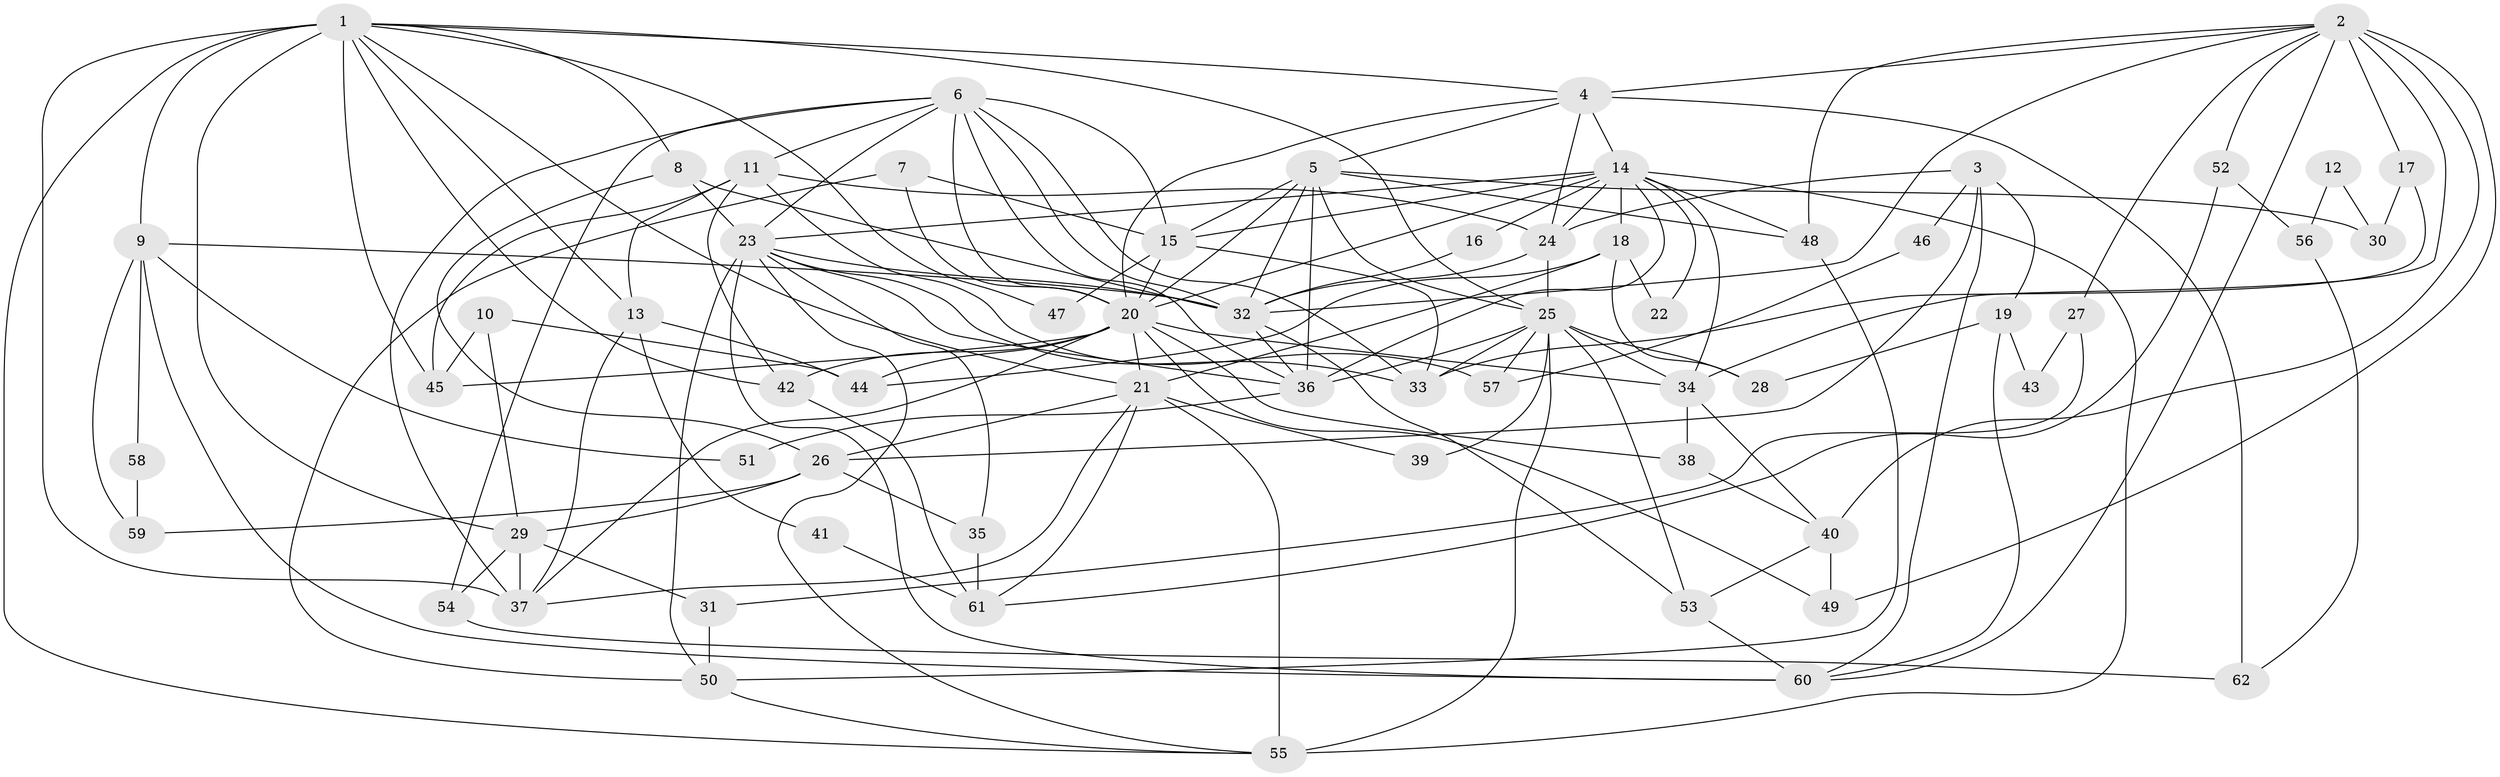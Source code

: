 // original degree distribution, {4: 0.31451612903225806, 6: 0.07258064516129033, 2: 0.11290322580645161, 5: 0.1532258064516129, 7: 0.056451612903225805, 3: 0.28225806451612906, 9: 0.008064516129032258}
// Generated by graph-tools (version 1.1) at 2025/51/03/04/25 22:51:04]
// undirected, 62 vertices, 155 edges
graph export_dot {
  node [color=gray90,style=filled];
  1;
  2;
  3;
  4;
  5;
  6;
  7;
  8;
  9;
  10;
  11;
  12;
  13;
  14;
  15;
  16;
  17;
  18;
  19;
  20;
  21;
  22;
  23;
  24;
  25;
  26;
  27;
  28;
  29;
  30;
  31;
  32;
  33;
  34;
  35;
  36;
  37;
  38;
  39;
  40;
  41;
  42;
  43;
  44;
  45;
  46;
  47;
  48;
  49;
  50;
  51;
  52;
  53;
  54;
  55;
  56;
  57;
  58;
  59;
  60;
  61;
  62;
  1 -- 4 [weight=1.0];
  1 -- 8 [weight=1.0];
  1 -- 9 [weight=1.0];
  1 -- 13 [weight=1.0];
  1 -- 21 [weight=1.0];
  1 -- 25 [weight=1.0];
  1 -- 29 [weight=2.0];
  1 -- 37 [weight=2.0];
  1 -- 42 [weight=1.0];
  1 -- 45 [weight=1.0];
  1 -- 47 [weight=1.0];
  1 -- 55 [weight=1.0];
  2 -- 4 [weight=1.0];
  2 -- 17 [weight=1.0];
  2 -- 27 [weight=1.0];
  2 -- 32 [weight=1.0];
  2 -- 34 [weight=1.0];
  2 -- 40 [weight=2.0];
  2 -- 48 [weight=1.0];
  2 -- 49 [weight=2.0];
  2 -- 52 [weight=1.0];
  2 -- 60 [weight=1.0];
  3 -- 19 [weight=1.0];
  3 -- 24 [weight=1.0];
  3 -- 26 [weight=1.0];
  3 -- 46 [weight=1.0];
  3 -- 60 [weight=1.0];
  4 -- 5 [weight=1.0];
  4 -- 14 [weight=1.0];
  4 -- 20 [weight=1.0];
  4 -- 24 [weight=1.0];
  4 -- 62 [weight=2.0];
  5 -- 15 [weight=1.0];
  5 -- 20 [weight=1.0];
  5 -- 25 [weight=1.0];
  5 -- 30 [weight=1.0];
  5 -- 32 [weight=1.0];
  5 -- 36 [weight=1.0];
  5 -- 48 [weight=1.0];
  6 -- 11 [weight=1.0];
  6 -- 15 [weight=1.0];
  6 -- 20 [weight=3.0];
  6 -- 23 [weight=1.0];
  6 -- 32 [weight=1.0];
  6 -- 33 [weight=2.0];
  6 -- 36 [weight=1.0];
  6 -- 37 [weight=1.0];
  6 -- 54 [weight=1.0];
  7 -- 15 [weight=1.0];
  7 -- 20 [weight=2.0];
  7 -- 50 [weight=1.0];
  8 -- 23 [weight=1.0];
  8 -- 26 [weight=1.0];
  8 -- 32 [weight=1.0];
  9 -- 32 [weight=1.0];
  9 -- 51 [weight=1.0];
  9 -- 58 [weight=1.0];
  9 -- 59 [weight=1.0];
  9 -- 60 [weight=1.0];
  10 -- 29 [weight=1.0];
  10 -- 44 [weight=1.0];
  10 -- 45 [weight=1.0];
  11 -- 13 [weight=1.0];
  11 -- 24 [weight=2.0];
  11 -- 42 [weight=1.0];
  11 -- 45 [weight=1.0];
  11 -- 57 [weight=1.0];
  12 -- 30 [weight=1.0];
  12 -- 56 [weight=1.0];
  13 -- 37 [weight=1.0];
  13 -- 41 [weight=1.0];
  13 -- 44 [weight=1.0];
  14 -- 15 [weight=1.0];
  14 -- 16 [weight=1.0];
  14 -- 18 [weight=2.0];
  14 -- 20 [weight=2.0];
  14 -- 22 [weight=1.0];
  14 -- 23 [weight=1.0];
  14 -- 24 [weight=1.0];
  14 -- 34 [weight=1.0];
  14 -- 36 [weight=1.0];
  14 -- 48 [weight=1.0];
  14 -- 55 [weight=2.0];
  15 -- 20 [weight=3.0];
  15 -- 33 [weight=1.0];
  15 -- 47 [weight=1.0];
  16 -- 32 [weight=1.0];
  17 -- 30 [weight=1.0];
  17 -- 33 [weight=1.0];
  18 -- 21 [weight=1.0];
  18 -- 22 [weight=1.0];
  18 -- 28 [weight=1.0];
  18 -- 44 [weight=1.0];
  19 -- 28 [weight=1.0];
  19 -- 43 [weight=1.0];
  19 -- 60 [weight=1.0];
  20 -- 21 [weight=1.0];
  20 -- 34 [weight=1.0];
  20 -- 37 [weight=1.0];
  20 -- 38 [weight=1.0];
  20 -- 42 [weight=1.0];
  20 -- 44 [weight=1.0];
  20 -- 45 [weight=1.0];
  20 -- 49 [weight=1.0];
  21 -- 26 [weight=1.0];
  21 -- 37 [weight=1.0];
  21 -- 39 [weight=1.0];
  21 -- 55 [weight=1.0];
  21 -- 61 [weight=1.0];
  23 -- 32 [weight=1.0];
  23 -- 33 [weight=1.0];
  23 -- 35 [weight=1.0];
  23 -- 36 [weight=1.0];
  23 -- 50 [weight=1.0];
  23 -- 55 [weight=1.0];
  23 -- 60 [weight=1.0];
  24 -- 25 [weight=1.0];
  24 -- 32 [weight=1.0];
  25 -- 28 [weight=1.0];
  25 -- 33 [weight=1.0];
  25 -- 34 [weight=1.0];
  25 -- 36 [weight=1.0];
  25 -- 39 [weight=2.0];
  25 -- 53 [weight=1.0];
  25 -- 55 [weight=1.0];
  25 -- 57 [weight=1.0];
  26 -- 29 [weight=1.0];
  26 -- 35 [weight=1.0];
  26 -- 59 [weight=1.0];
  27 -- 31 [weight=1.0];
  27 -- 43 [weight=1.0];
  29 -- 31 [weight=1.0];
  29 -- 37 [weight=4.0];
  29 -- 54 [weight=1.0];
  31 -- 50 [weight=1.0];
  32 -- 36 [weight=1.0];
  32 -- 53 [weight=1.0];
  34 -- 38 [weight=1.0];
  34 -- 40 [weight=1.0];
  35 -- 61 [weight=1.0];
  36 -- 51 [weight=1.0];
  38 -- 40 [weight=1.0];
  40 -- 49 [weight=2.0];
  40 -- 53 [weight=1.0];
  41 -- 61 [weight=1.0];
  42 -- 61 [weight=1.0];
  46 -- 57 [weight=1.0];
  48 -- 50 [weight=1.0];
  50 -- 55 [weight=1.0];
  52 -- 56 [weight=1.0];
  52 -- 61 [weight=1.0];
  53 -- 60 [weight=1.0];
  54 -- 62 [weight=1.0];
  56 -- 62 [weight=1.0];
  58 -- 59 [weight=1.0];
}
